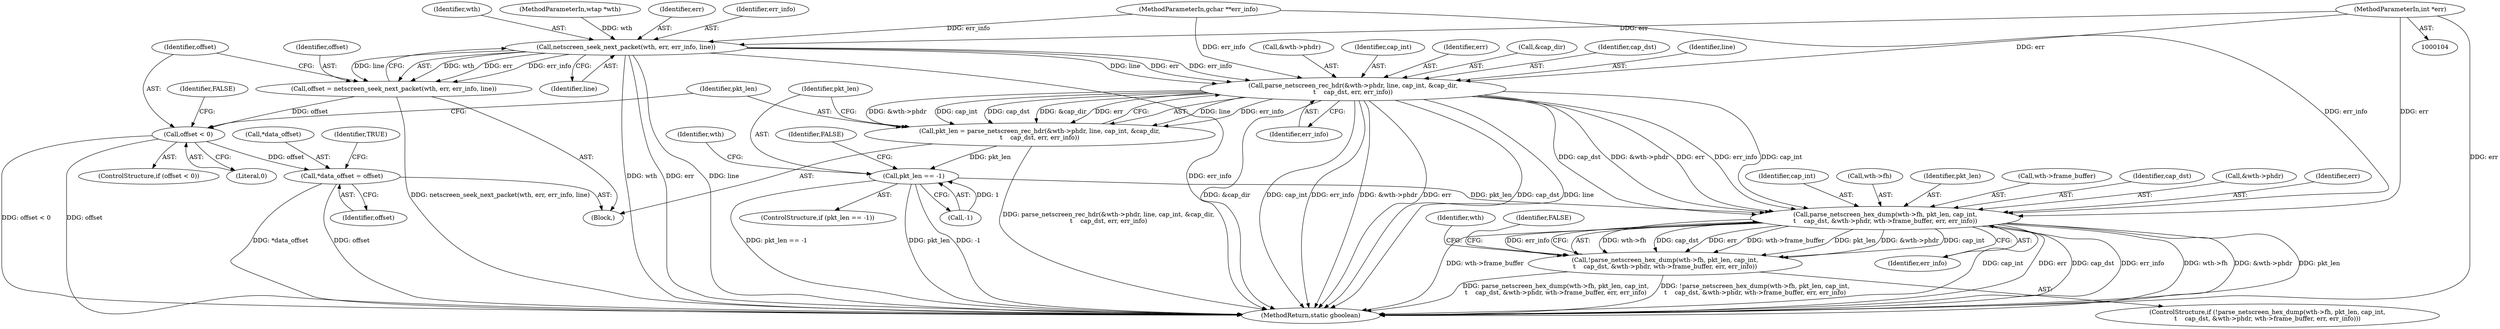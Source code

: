digraph "1_wireshark_6a140eca7b78b230f1f90a739a32257476513c78@pointer" {
"1000106" [label="(MethodParameterIn,int *err)"];
"1000118" [label="(Call,netscreen_seek_next_packet(wth, err, err_info, line))"];
"1000116" [label="(Call,offset = netscreen_seek_next_packet(wth, err, err_info, line))"];
"1000124" [label="(Call,offset < 0)"];
"1000202" [label="(Call,*data_offset = offset)"];
"1000131" [label="(Call,parse_netscreen_rec_hdr(&wth->phdr, line, cap_int, &cap_dir,\n\t    cap_dst, err, err_info))"];
"1000129" [label="(Call,pkt_len = parse_netscreen_rec_hdr(&wth->phdr, line, cap_int, &cap_dir,\n\t    cap_dst, err, err_info))"];
"1000144" [label="(Call,pkt_len == -1)"];
"1000152" [label="(Call,parse_netscreen_hex_dump(wth->fh, pkt_len, cap_int,\n\t    cap_dst, &wth->phdr, wth->frame_buffer, err, err_info))"];
"1000151" [label="(Call,!parse_netscreen_hex_dump(wth->fh, pkt_len, cap_int,\n\t    cap_dst, &wth->phdr, wth->frame_buffer, err, err_info))"];
"1000157" [label="(Identifier,cap_int)"];
"1000154" [label="(Identifier,wth)"];
"1000141" [label="(Identifier,err)"];
"1000117" [label="(Identifier,offset)"];
"1000119" [label="(Identifier,wth)"];
"1000142" [label="(Identifier,err_info)"];
"1000105" [label="(MethodParameterIn,wtap *wth)"];
"1000138" [label="(Call,&cap_dir)"];
"1000140" [label="(Identifier,cap_dst)"];
"1000153" [label="(Call,wth->fh)"];
"1000156" [label="(Identifier,pkt_len)"];
"1000123" [label="(ControlStructure,if (offset < 0))"];
"1000163" [label="(Call,wth->frame_buffer)"];
"1000118" [label="(Call,netscreen_seek_next_packet(wth, err, err_info, line))"];
"1000173" [label="(Identifier,wth)"];
"1000136" [label="(Identifier,line)"];
"1000203" [label="(Call,*data_offset)"];
"1000129" [label="(Call,pkt_len = parse_netscreen_rec_hdr(&wth->phdr, line, cap_int, &cap_dir,\n\t    cap_dst, err, err_info))"];
"1000150" [label="(ControlStructure,if (!parse_netscreen_hex_dump(wth->fh, pkt_len, cap_int,\n\t    cap_dst, &wth->phdr, wth->frame_buffer, err, err_info)))"];
"1000151" [label="(Call,!parse_netscreen_hex_dump(wth->fh, pkt_len, cap_int,\n\t    cap_dst, &wth->phdr, wth->frame_buffer, err, err_info))"];
"1000169" [label="(Identifier,FALSE)"];
"1000106" [label="(MethodParameterIn,int *err)"];
"1000131" [label="(Call,parse_netscreen_rec_hdr(&wth->phdr, line, cap_int, &cap_dir,\n\t    cap_dst, err, err_info))"];
"1000107" [label="(MethodParameterIn,gchar **err_info)"];
"1000202" [label="(Call,*data_offset = offset)"];
"1000145" [label="(Identifier,pkt_len)"];
"1000149" [label="(Identifier,FALSE)"];
"1000122" [label="(Identifier,line)"];
"1000128" [label="(Identifier,FALSE)"];
"1000152" [label="(Call,parse_netscreen_hex_dump(wth->fh, pkt_len, cap_int,\n\t    cap_dst, &wth->phdr, wth->frame_buffer, err, err_info))"];
"1000207" [label="(Identifier,TRUE)"];
"1000126" [label="(Literal,0)"];
"1000125" [label="(Identifier,offset)"];
"1000132" [label="(Call,&wth->phdr)"];
"1000116" [label="(Call,offset = netscreen_seek_next_packet(wth, err, err_info, line))"];
"1000158" [label="(Identifier,cap_dst)"];
"1000120" [label="(Identifier,err)"];
"1000167" [label="(Identifier,err_info)"];
"1000137" [label="(Identifier,cap_int)"];
"1000146" [label="(Call,-1)"];
"1000130" [label="(Identifier,pkt_len)"];
"1000159" [label="(Call,&wth->phdr)"];
"1000143" [label="(ControlStructure,if (pkt_len == -1))"];
"1000166" [label="(Identifier,err)"];
"1000208" [label="(MethodReturn,static gboolean)"];
"1000121" [label="(Identifier,err_info)"];
"1000109" [label="(Block,)"];
"1000205" [label="(Identifier,offset)"];
"1000124" [label="(Call,offset < 0)"];
"1000144" [label="(Call,pkt_len == -1)"];
"1000106" -> "1000104"  [label="AST: "];
"1000106" -> "1000208"  [label="DDG: err"];
"1000106" -> "1000118"  [label="DDG: err"];
"1000106" -> "1000131"  [label="DDG: err"];
"1000106" -> "1000152"  [label="DDG: err"];
"1000118" -> "1000116"  [label="AST: "];
"1000118" -> "1000122"  [label="CFG: "];
"1000119" -> "1000118"  [label="AST: "];
"1000120" -> "1000118"  [label="AST: "];
"1000121" -> "1000118"  [label="AST: "];
"1000122" -> "1000118"  [label="AST: "];
"1000116" -> "1000118"  [label="CFG: "];
"1000118" -> "1000208"  [label="DDG: err"];
"1000118" -> "1000208"  [label="DDG: err_info"];
"1000118" -> "1000208"  [label="DDG: line"];
"1000118" -> "1000208"  [label="DDG: wth"];
"1000118" -> "1000116"  [label="DDG: wth"];
"1000118" -> "1000116"  [label="DDG: err"];
"1000118" -> "1000116"  [label="DDG: err_info"];
"1000118" -> "1000116"  [label="DDG: line"];
"1000105" -> "1000118"  [label="DDG: wth"];
"1000107" -> "1000118"  [label="DDG: err_info"];
"1000118" -> "1000131"  [label="DDG: line"];
"1000118" -> "1000131"  [label="DDG: err"];
"1000118" -> "1000131"  [label="DDG: err_info"];
"1000116" -> "1000109"  [label="AST: "];
"1000117" -> "1000116"  [label="AST: "];
"1000125" -> "1000116"  [label="CFG: "];
"1000116" -> "1000208"  [label="DDG: netscreen_seek_next_packet(wth, err, err_info, line)"];
"1000116" -> "1000124"  [label="DDG: offset"];
"1000124" -> "1000123"  [label="AST: "];
"1000124" -> "1000126"  [label="CFG: "];
"1000125" -> "1000124"  [label="AST: "];
"1000126" -> "1000124"  [label="AST: "];
"1000128" -> "1000124"  [label="CFG: "];
"1000130" -> "1000124"  [label="CFG: "];
"1000124" -> "1000208"  [label="DDG: offset"];
"1000124" -> "1000208"  [label="DDG: offset < 0"];
"1000124" -> "1000202"  [label="DDG: offset"];
"1000202" -> "1000109"  [label="AST: "];
"1000202" -> "1000205"  [label="CFG: "];
"1000203" -> "1000202"  [label="AST: "];
"1000205" -> "1000202"  [label="AST: "];
"1000207" -> "1000202"  [label="CFG: "];
"1000202" -> "1000208"  [label="DDG: *data_offset"];
"1000202" -> "1000208"  [label="DDG: offset"];
"1000131" -> "1000129"  [label="AST: "];
"1000131" -> "1000142"  [label="CFG: "];
"1000132" -> "1000131"  [label="AST: "];
"1000136" -> "1000131"  [label="AST: "];
"1000137" -> "1000131"  [label="AST: "];
"1000138" -> "1000131"  [label="AST: "];
"1000140" -> "1000131"  [label="AST: "];
"1000141" -> "1000131"  [label="AST: "];
"1000142" -> "1000131"  [label="AST: "];
"1000129" -> "1000131"  [label="CFG: "];
"1000131" -> "1000208"  [label="DDG: err_info"];
"1000131" -> "1000208"  [label="DDG: &wth->phdr"];
"1000131" -> "1000208"  [label="DDG: err"];
"1000131" -> "1000208"  [label="DDG: cap_dst"];
"1000131" -> "1000208"  [label="DDG: line"];
"1000131" -> "1000208"  [label="DDG: &cap_dir"];
"1000131" -> "1000208"  [label="DDG: cap_int"];
"1000131" -> "1000129"  [label="DDG: line"];
"1000131" -> "1000129"  [label="DDG: err_info"];
"1000131" -> "1000129"  [label="DDG: &wth->phdr"];
"1000131" -> "1000129"  [label="DDG: cap_int"];
"1000131" -> "1000129"  [label="DDG: cap_dst"];
"1000131" -> "1000129"  [label="DDG: &cap_dir"];
"1000131" -> "1000129"  [label="DDG: err"];
"1000107" -> "1000131"  [label="DDG: err_info"];
"1000131" -> "1000152"  [label="DDG: cap_int"];
"1000131" -> "1000152"  [label="DDG: cap_dst"];
"1000131" -> "1000152"  [label="DDG: &wth->phdr"];
"1000131" -> "1000152"  [label="DDG: err"];
"1000131" -> "1000152"  [label="DDG: err_info"];
"1000129" -> "1000109"  [label="AST: "];
"1000130" -> "1000129"  [label="AST: "];
"1000145" -> "1000129"  [label="CFG: "];
"1000129" -> "1000208"  [label="DDG: parse_netscreen_rec_hdr(&wth->phdr, line, cap_int, &cap_dir,\n\t    cap_dst, err, err_info)"];
"1000129" -> "1000144"  [label="DDG: pkt_len"];
"1000144" -> "1000143"  [label="AST: "];
"1000144" -> "1000146"  [label="CFG: "];
"1000145" -> "1000144"  [label="AST: "];
"1000146" -> "1000144"  [label="AST: "];
"1000149" -> "1000144"  [label="CFG: "];
"1000154" -> "1000144"  [label="CFG: "];
"1000144" -> "1000208"  [label="DDG: pkt_len == -1"];
"1000144" -> "1000208"  [label="DDG: pkt_len"];
"1000144" -> "1000208"  [label="DDG: -1"];
"1000146" -> "1000144"  [label="DDG: 1"];
"1000144" -> "1000152"  [label="DDG: pkt_len"];
"1000152" -> "1000151"  [label="AST: "];
"1000152" -> "1000167"  [label="CFG: "];
"1000153" -> "1000152"  [label="AST: "];
"1000156" -> "1000152"  [label="AST: "];
"1000157" -> "1000152"  [label="AST: "];
"1000158" -> "1000152"  [label="AST: "];
"1000159" -> "1000152"  [label="AST: "];
"1000163" -> "1000152"  [label="AST: "];
"1000166" -> "1000152"  [label="AST: "];
"1000167" -> "1000152"  [label="AST: "];
"1000151" -> "1000152"  [label="CFG: "];
"1000152" -> "1000208"  [label="DDG: cap_int"];
"1000152" -> "1000208"  [label="DDG: wth->fh"];
"1000152" -> "1000208"  [label="DDG: &wth->phdr"];
"1000152" -> "1000208"  [label="DDG: err"];
"1000152" -> "1000208"  [label="DDG: cap_dst"];
"1000152" -> "1000208"  [label="DDG: err_info"];
"1000152" -> "1000208"  [label="DDG: pkt_len"];
"1000152" -> "1000208"  [label="DDG: wth->frame_buffer"];
"1000152" -> "1000151"  [label="DDG: wth->fh"];
"1000152" -> "1000151"  [label="DDG: cap_dst"];
"1000152" -> "1000151"  [label="DDG: err"];
"1000152" -> "1000151"  [label="DDG: wth->frame_buffer"];
"1000152" -> "1000151"  [label="DDG: pkt_len"];
"1000152" -> "1000151"  [label="DDG: &wth->phdr"];
"1000152" -> "1000151"  [label="DDG: cap_int"];
"1000152" -> "1000151"  [label="DDG: err_info"];
"1000107" -> "1000152"  [label="DDG: err_info"];
"1000151" -> "1000150"  [label="AST: "];
"1000169" -> "1000151"  [label="CFG: "];
"1000173" -> "1000151"  [label="CFG: "];
"1000151" -> "1000208"  [label="DDG: !parse_netscreen_hex_dump(wth->fh, pkt_len, cap_int,\n\t    cap_dst, &wth->phdr, wth->frame_buffer, err, err_info)"];
"1000151" -> "1000208"  [label="DDG: parse_netscreen_hex_dump(wth->fh, pkt_len, cap_int,\n\t    cap_dst, &wth->phdr, wth->frame_buffer, err, err_info)"];
}
